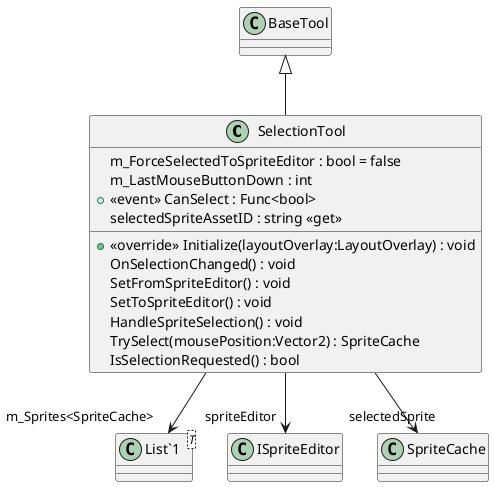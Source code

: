 @startuml
class SelectionTool {
    m_ForceSelectedToSpriteEditor : bool = false
    m_LastMouseButtonDown : int
    +  <<event>> CanSelect : Func<bool> 
    selectedSpriteAssetID : string <<get>>
    + <<override>> Initialize(layoutOverlay:LayoutOverlay) : void
    OnSelectionChanged() : void
    SetFromSpriteEditor() : void
    SetToSpriteEditor() : void
    HandleSpriteSelection() : void
    TrySelect(mousePosition:Vector2) : SpriteCache
    IsSelectionRequested() : bool
}
class "List`1"<T> {
}
BaseTool <|-- SelectionTool
SelectionTool --> "m_Sprites<SpriteCache>" "List`1"
SelectionTool --> "spriteEditor" ISpriteEditor
SelectionTool --> "selectedSprite" SpriteCache
@enduml
